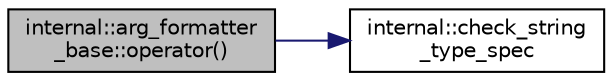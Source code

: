digraph "internal::arg_formatter_base::operator()"
{
  edge [fontname="Helvetica",fontsize="10",labelfontname="Helvetica",labelfontsize="10"];
  node [fontname="Helvetica",fontsize="10",shape=record];
  rankdir="LR";
  Node1 [label="internal::arg_formatter\l_base::operator()",height=0.2,width=0.4,color="black", fillcolor="grey75", style="filled" fontcolor="black"];
  Node1 -> Node2 [color="midnightblue",fontsize="10",style="solid",fontname="Helvetica"];
  Node2 [label="internal::check_string\l_type_spec",height=0.2,width=0.4,color="black", fillcolor="white", style="filled",URL="$namespaceinternal.html#a3720624d15e22355851c82f9f2166c5a"];
}
